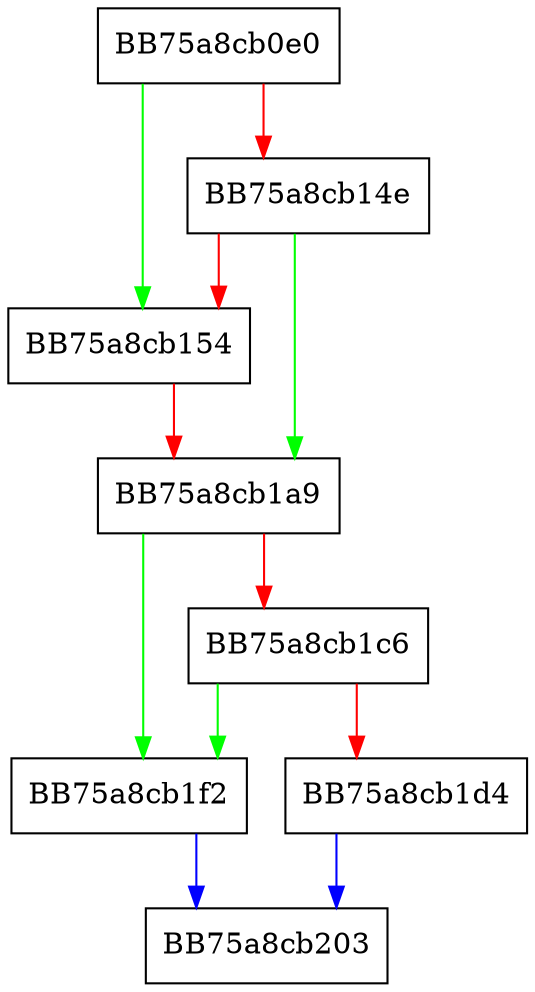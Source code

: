 digraph erase {
  node [shape="box"];
  graph [splines=ortho];
  BB75a8cb0e0 -> BB75a8cb154 [color="green"];
  BB75a8cb0e0 -> BB75a8cb14e [color="red"];
  BB75a8cb14e -> BB75a8cb1a9 [color="green"];
  BB75a8cb14e -> BB75a8cb154 [color="red"];
  BB75a8cb154 -> BB75a8cb1a9 [color="red"];
  BB75a8cb1a9 -> BB75a8cb1f2 [color="green"];
  BB75a8cb1a9 -> BB75a8cb1c6 [color="red"];
  BB75a8cb1c6 -> BB75a8cb1f2 [color="green"];
  BB75a8cb1c6 -> BB75a8cb1d4 [color="red"];
  BB75a8cb1d4 -> BB75a8cb203 [color="blue"];
  BB75a8cb1f2 -> BB75a8cb203 [color="blue"];
}